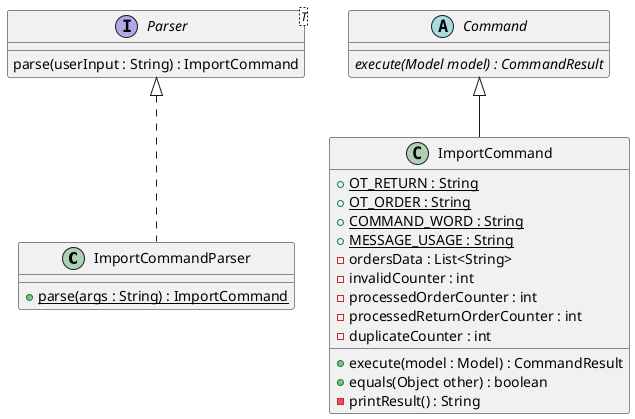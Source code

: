 @startuml
class ImportCommandParser implements Parser {
    /' Methods '/
    + {static} parse(args : String) : ImportCommand
}

interface Parser<T> {
    parse(userInput : String) : ImportCommand
}

abstract class Command {
    {abstract} execute(Model model) : CommandResult
}

class ImportCommand extends Command {
    /' Fields '/
    + {static} OT_RETURN : String
    + {static} OT_ORDER : String
    + {static} COMMAND_WORD : String
    + {static} MESSAGE_USAGE : String
    - ordersData : List<String>
    - invalidCounter : int
    - processedOrderCounter : int
    - processedReturnOrderCounter : int
    - duplicateCounter : int

    /' Methods '/
    + execute(model : Model) : CommandResult
    + equals(Object other) : boolean
    - printResult() : String
}

@enduml

